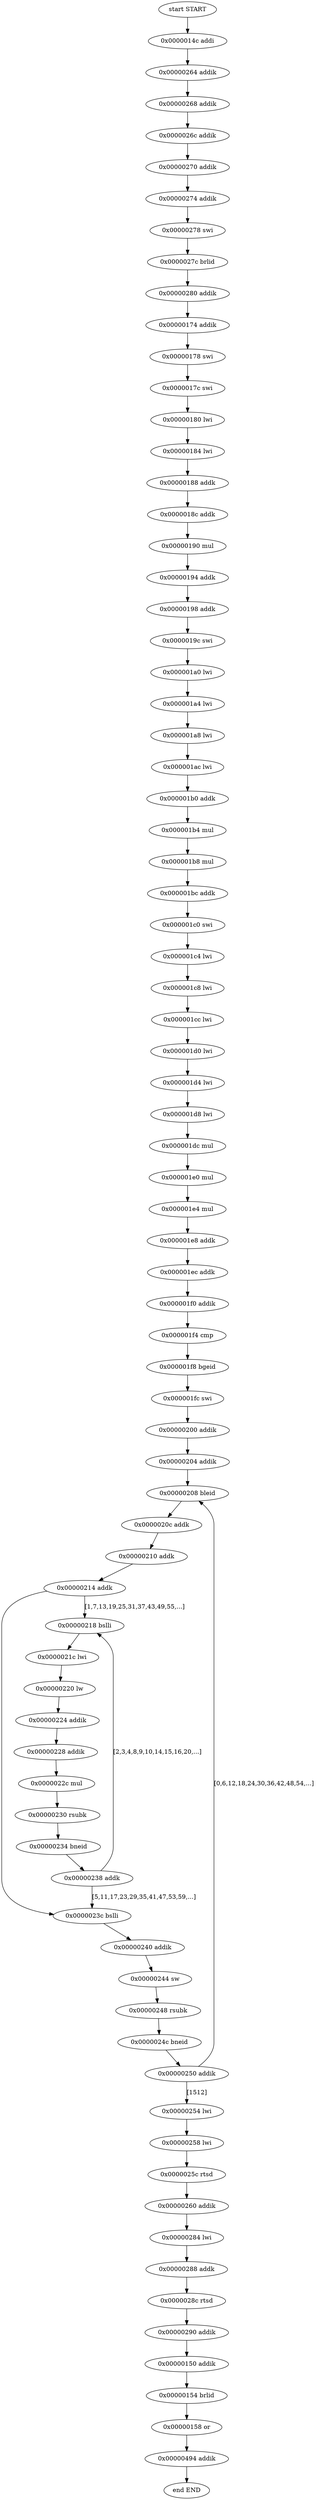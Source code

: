 strict digraph G {
  Astart [ label="start START" ];
  A0x0000014c [ label="0x0000014c addi" ];
  A0x00000264 [ label="0x00000264 addik" ];
  A0x00000268 [ label="0x00000268 addik" ];
  A0x0000026c [ label="0x0000026c addik" ];
  A0x00000270 [ label="0x00000270 addik" ];
  A0x00000274 [ label="0x00000274 addik" ];
  A0x00000278 [ label="0x00000278 swi" ];
  A0x0000027c [ label="0x0000027c brlid" ];
  A0x00000280 [ label="0x00000280 addik" ];
  A0x00000174 [ label="0x00000174 addik" ];
  A0x00000178 [ label="0x00000178 swi" ];
  A0x0000017c [ label="0x0000017c swi" ];
  A0x00000180 [ label="0x00000180 lwi" ];
  A0x00000184 [ label="0x00000184 lwi" ];
  A0x00000188 [ label="0x00000188 addk" ];
  A0x0000018c [ label="0x0000018c addk" ];
  A0x00000190 [ label="0x00000190 mul" ];
  A0x00000194 [ label="0x00000194 addk" ];
  A0x00000198 [ label="0x00000198 addk" ];
  A0x0000019c [ label="0x0000019c swi" ];
  A0x000001a0 [ label="0x000001a0 lwi" ];
  A0x000001a4 [ label="0x000001a4 lwi" ];
  A0x000001a8 [ label="0x000001a8 lwi" ];
  A0x000001ac [ label="0x000001ac lwi" ];
  A0x000001b0 [ label="0x000001b0 addk" ];
  A0x000001b4 [ label="0x000001b4 mul" ];
  A0x000001b8 [ label="0x000001b8 mul" ];
  A0x000001bc [ label="0x000001bc addk" ];
  A0x000001c0 [ label="0x000001c0 swi" ];
  A0x000001c4 [ label="0x000001c4 lwi" ];
  A0x000001c8 [ label="0x000001c8 lwi" ];
  A0x000001cc [ label="0x000001cc lwi" ];
  A0x000001d0 [ label="0x000001d0 lwi" ];
  A0x000001d4 [ label="0x000001d4 lwi" ];
  A0x000001d8 [ label="0x000001d8 lwi" ];
  A0x000001dc [ label="0x000001dc mul" ];
  A0x000001e0 [ label="0x000001e0 mul" ];
  A0x000001e4 [ label="0x000001e4 mul" ];
  A0x000001e8 [ label="0x000001e8 addk" ];
  A0x000001ec [ label="0x000001ec addk" ];
  A0x000001f0 [ label="0x000001f0 addik" ];
  A0x000001f4 [ label="0x000001f4 cmp" ];
  A0x000001f8 [ label="0x000001f8 bgeid" ];
  A0x000001fc [ label="0x000001fc swi" ];
  A0x00000200 [ label="0x00000200 addik" ];
  A0x00000204 [ label="0x00000204 addik" ];
  A0x00000208 [ label="0x00000208 bleid" ];
  A0x0000020c [ label="0x0000020c addk" ];
  A0x00000210 [ label="0x00000210 addk" ];
  A0x00000214 [ label="0x00000214 addk" ];
  A0x0000023c [ label="0x0000023c bslli" ];
  A0x00000240 [ label="0x00000240 addik" ];
  A0x00000244 [ label="0x00000244 sw" ];
  A0x00000248 [ label="0x00000248 rsubk" ];
  A0x0000024c [ label="0x0000024c bneid" ];
  A0x00000250 [ label="0x00000250 addik" ];
  A0x00000218 [ label="0x00000218 bslli" ];
  A0x0000021c [ label="0x0000021c lwi" ];
  A0x00000220 [ label="0x00000220 lw" ];
  A0x00000224 [ label="0x00000224 addik" ];
  A0x00000228 [ label="0x00000228 addik" ];
  A0x0000022c [ label="0x0000022c mul" ];
  A0x00000230 [ label="0x00000230 rsubk" ];
  A0x00000234 [ label="0x00000234 bneid" ];
  A0x00000238 [ label="0x00000238 addk" ];
  A0x00000254 [ label="0x00000254 lwi" ];
  A0x00000258 [ label="0x00000258 lwi" ];
  A0x0000025c [ label="0x0000025c rtsd" ];
  A0x00000260 [ label="0x00000260 addik" ];
  A0x00000284 [ label="0x00000284 lwi" ];
  A0x00000288 [ label="0x00000288 addk" ];
  A0x0000028c [ label="0x0000028c rtsd" ];
  A0x00000290 [ label="0x00000290 addik" ];
  A0x00000150 [ label="0x00000150 addik" ];
  A0x00000154 [ label="0x00000154 brlid" ];
  A0x00000158 [ label="0x00000158 or" ];
  A0x00000494 [ label="0x00000494 addik" ];
  Aend [ label="end END" ];
  Astart -> A0x0000014c [ label="" ];
  A0x0000014c -> A0x00000264 [ label="" ];
  A0x00000264 -> A0x00000268 [ label="" ];
  A0x00000268 -> A0x0000026c [ label="" ];
  A0x0000026c -> A0x00000270 [ label="" ];
  A0x00000270 -> A0x00000274 [ label="" ];
  A0x00000274 -> A0x00000278 [ label="" ];
  A0x00000278 -> A0x0000027c [ label="" ];
  A0x0000027c -> A0x00000280 [ label="" ];
  A0x00000280 -> A0x00000174 [ label="" ];
  A0x00000174 -> A0x00000178 [ label="" ];
  A0x00000178 -> A0x0000017c [ label="" ];
  A0x0000017c -> A0x00000180 [ label="" ];
  A0x00000180 -> A0x00000184 [ label="" ];
  A0x00000184 -> A0x00000188 [ label="" ];
  A0x00000188 -> A0x0000018c [ label="" ];
  A0x0000018c -> A0x00000190 [ label="" ];
  A0x00000190 -> A0x00000194 [ label="" ];
  A0x00000194 -> A0x00000198 [ label="" ];
  A0x00000198 -> A0x0000019c [ label="" ];
  A0x0000019c -> A0x000001a0 [ label="" ];
  A0x000001a0 -> A0x000001a4 [ label="" ];
  A0x000001a4 -> A0x000001a8 [ label="" ];
  A0x000001a8 -> A0x000001ac [ label="" ];
  A0x000001ac -> A0x000001b0 [ label="" ];
  A0x000001b0 -> A0x000001b4 [ label="" ];
  A0x000001b4 -> A0x000001b8 [ label="" ];
  A0x000001b8 -> A0x000001bc [ label="" ];
  A0x000001bc -> A0x000001c0 [ label="" ];
  A0x000001c0 -> A0x000001c4 [ label="" ];
  A0x000001c4 -> A0x000001c8 [ label="" ];
  A0x000001c8 -> A0x000001cc [ label="" ];
  A0x000001cc -> A0x000001d0 [ label="" ];
  A0x000001d0 -> A0x000001d4 [ label="" ];
  A0x000001d4 -> A0x000001d8 [ label="" ];
  A0x000001d8 -> A0x000001dc [ label="" ];
  A0x000001dc -> A0x000001e0 [ label="" ];
  A0x000001e0 -> A0x000001e4 [ label="" ];
  A0x000001e4 -> A0x000001e8 [ label="" ];
  A0x000001e8 -> A0x000001ec [ label="" ];
  A0x000001ec -> A0x000001f0 [ label="" ];
  A0x000001f0 -> A0x000001f4 [ label="" ];
  A0x000001f4 -> A0x000001f8 [ label="" ];
  A0x000001f8 -> A0x000001fc [ label="" ];
  A0x000001fc -> A0x00000200 [ label="" ];
  A0x00000200 -> A0x00000204 [ label="" ];
  A0x00000204 -> A0x00000208 [ label="" ];
  A0x00000208 -> A0x0000020c [ label="" ];
  A0x0000020c -> A0x00000210 [ label="" ];
  A0x00000210 -> A0x00000214 [ label="" ];
  A0x00000214 -> A0x0000023c [ label="" ];
  A0x0000023c -> A0x00000240 [ label="" ];
  A0x00000240 -> A0x00000244 [ label="" ];
  A0x00000244 -> A0x00000248 [ label="" ];
  A0x00000248 -> A0x0000024c [ label="" ];
  A0x0000024c -> A0x00000250 [ label="" ];
  A0x00000250 -> A0x00000208 [ label="[0,6,12,18,24,30,36,42,48,54,...]" ];
  A0x00000214 -> A0x00000218 [ label="[1,7,13,19,25,31,37,43,49,55,...]" ];
  A0x00000218 -> A0x0000021c [ label="" ];
  A0x0000021c -> A0x00000220 [ label="" ];
  A0x00000220 -> A0x00000224 [ label="" ];
  A0x00000224 -> A0x00000228 [ label="" ];
  A0x00000228 -> A0x0000022c [ label="" ];
  A0x0000022c -> A0x00000230 [ label="" ];
  A0x00000230 -> A0x00000234 [ label="" ];
  A0x00000234 -> A0x00000238 [ label="" ];
  A0x00000238 -> A0x00000218 [ label="[2,3,4,8,9,10,14,15,16,20,...]" ];
  A0x00000238 -> A0x0000023c [ label="[5,11,17,23,29,35,41,47,53,59,...]" ];
  A0x00000250 -> A0x00000254 [ label="[1512]" ];
  A0x00000254 -> A0x00000258 [ label="" ];
  A0x00000258 -> A0x0000025c [ label="" ];
  A0x0000025c -> A0x00000260 [ label="" ];
  A0x00000260 -> A0x00000284 [ label="" ];
  A0x00000284 -> A0x00000288 [ label="" ];
  A0x00000288 -> A0x0000028c [ label="" ];
  A0x0000028c -> A0x00000290 [ label="" ];
  A0x00000290 -> A0x00000150 [ label="" ];
  A0x00000150 -> A0x00000154 [ label="" ];
  A0x00000154 -> A0x00000158 [ label="" ];
  A0x00000158 -> A0x00000494 [ label="" ];
  A0x00000494 -> Aend [ label="" ];
}
